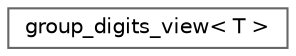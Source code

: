 digraph "类继承关系图"
{
 // LATEX_PDF_SIZE
  bgcolor="transparent";
  edge [fontname=Helvetica,fontsize=10,labelfontname=Helvetica,labelfontsize=10];
  node [fontname=Helvetica,fontsize=10,shape=box,height=0.2,width=0.4];
  rankdir="LR";
  Node0 [id="Node000000",label="group_digits_view\< T \>",height=0.2,width=0.4,color="grey40", fillcolor="white", style="filled",URL="$structgroup__digits__view.html",tooltip=" "];
}
